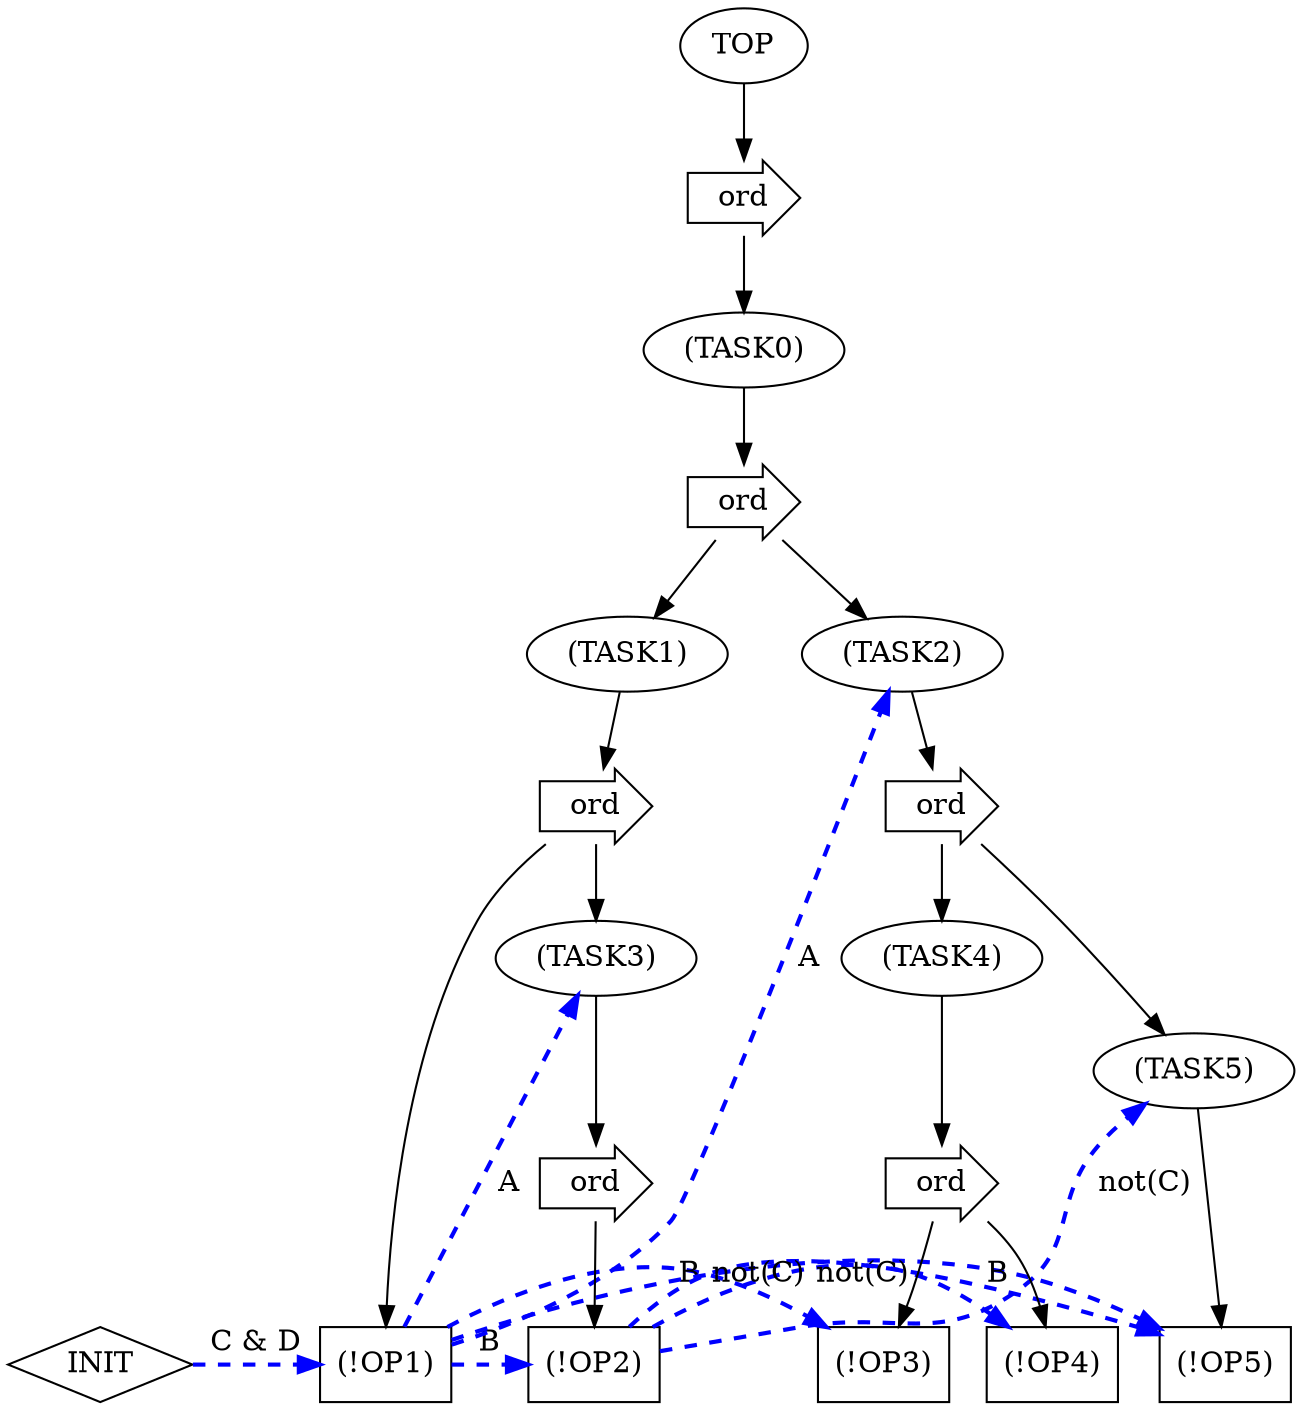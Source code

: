 digraph {
        {
                rank=max;
                
                "8" [label="INIT",shape=diamond,rank=max];
                "7" [label="(!OP1)",id="NODE145095",shape=box,rank=max];
                "11" [label="(!OP2)",id="NODE145105",shape=box];
                "16" [label="(!OP3)",id="NODE145108",shape=box];
                "17" [label="(!OP4)",id="NODE145109",shape=box];
                "19" [label="(!OP5)",id="NODE145110",shape=box];
        }

  "10" [label="ord",id="NODE145104",shape=rarrow];
  "9" [label="(TASK3)",shape=ellipse];
  "6" [label="ord",id="NODE145094",shape=rarrow];
  "5" [label="(TASK1)",shape=ellipse];
  "15" [label="ord",id="NODE145107",shape=rarrow];
  "14" [label="(TASK4)",shape=ellipse];
  "18" [label="(TASK5)",shape=ellipse];
  "13" [label="ord",id="NODE145106",shape=rarrow];
  "12" [label="(TASK2)",shape=ellipse];
  "4" [label="ord",id="NODE145093",shape=rarrow];
  "3" [label="(TASK0)",shape=ellipse];
  "2" [label="ord",id="NODE145092",shape=rarrow];
  "1" [label="TOP",shape=ellipse];
  "8" -> "7"[label="C & D",edgetooltip="(C)",penwidth=2.0,style=dashed,constraint=false,color="BLUE"];
  "7" -> "11"[label="B",edgetooltip="(B)",penwidth=2.0,style=dashed,constraint=false,color="BLUE"];
  "10" -> "11"[];
  "9" -> "10"[];
  "7" -> "9"[label="A",edgetooltip="(A)",penwidth=2.0,style=dashed,constraint=false,color="BLUE"];
  "6" -> "7"[];
  "6" -> "9"[];
  "5" -> "6"[];
  "7" -> "16"[label="B",edgetooltip="(B)",penwidth=2.0,style=dashed,constraint=false,color="BLUE"];
  "11" -> "17"[label="not(C)",edgetooltip="(NOT (C))",penwidth=2.0,style=dashed,constraint=false,color="BLUE"];
  "15" -> "16"[];
  "15" -> "17"[];
  "14" -> "15"[];
  "7" -> "19"[label="B",edgetooltip="(B)",penwidth=2.0,style=dashed,constraint=false,color="BLUE"];
  "11" -> "19"[label="not(C)",edgetooltip="(NOT (C))",penwidth=2.0,style=dashed,constraint=false,color="BLUE"];
  "18" -> "19"[];
  "11" -> "18"[label="not(C)",edgetooltip="(NOT (D))",penwidth=2.0,style=dashed,constraint=false,color="BLUE"];
  "13" -> "14"[];
  "13" -> "18"[];
  "12" -> "13"[];
  "7" -> "12"[label="A",edgetooltip="(A)",penwidth=2.0,style=dashed,constraint=false,color="BLUE"];
  "4" -> "5"[];
  "4" -> "12"[];
  "3" -> "4"[];
  "2" -> "3"[];
  "1" -> "2"[];
}